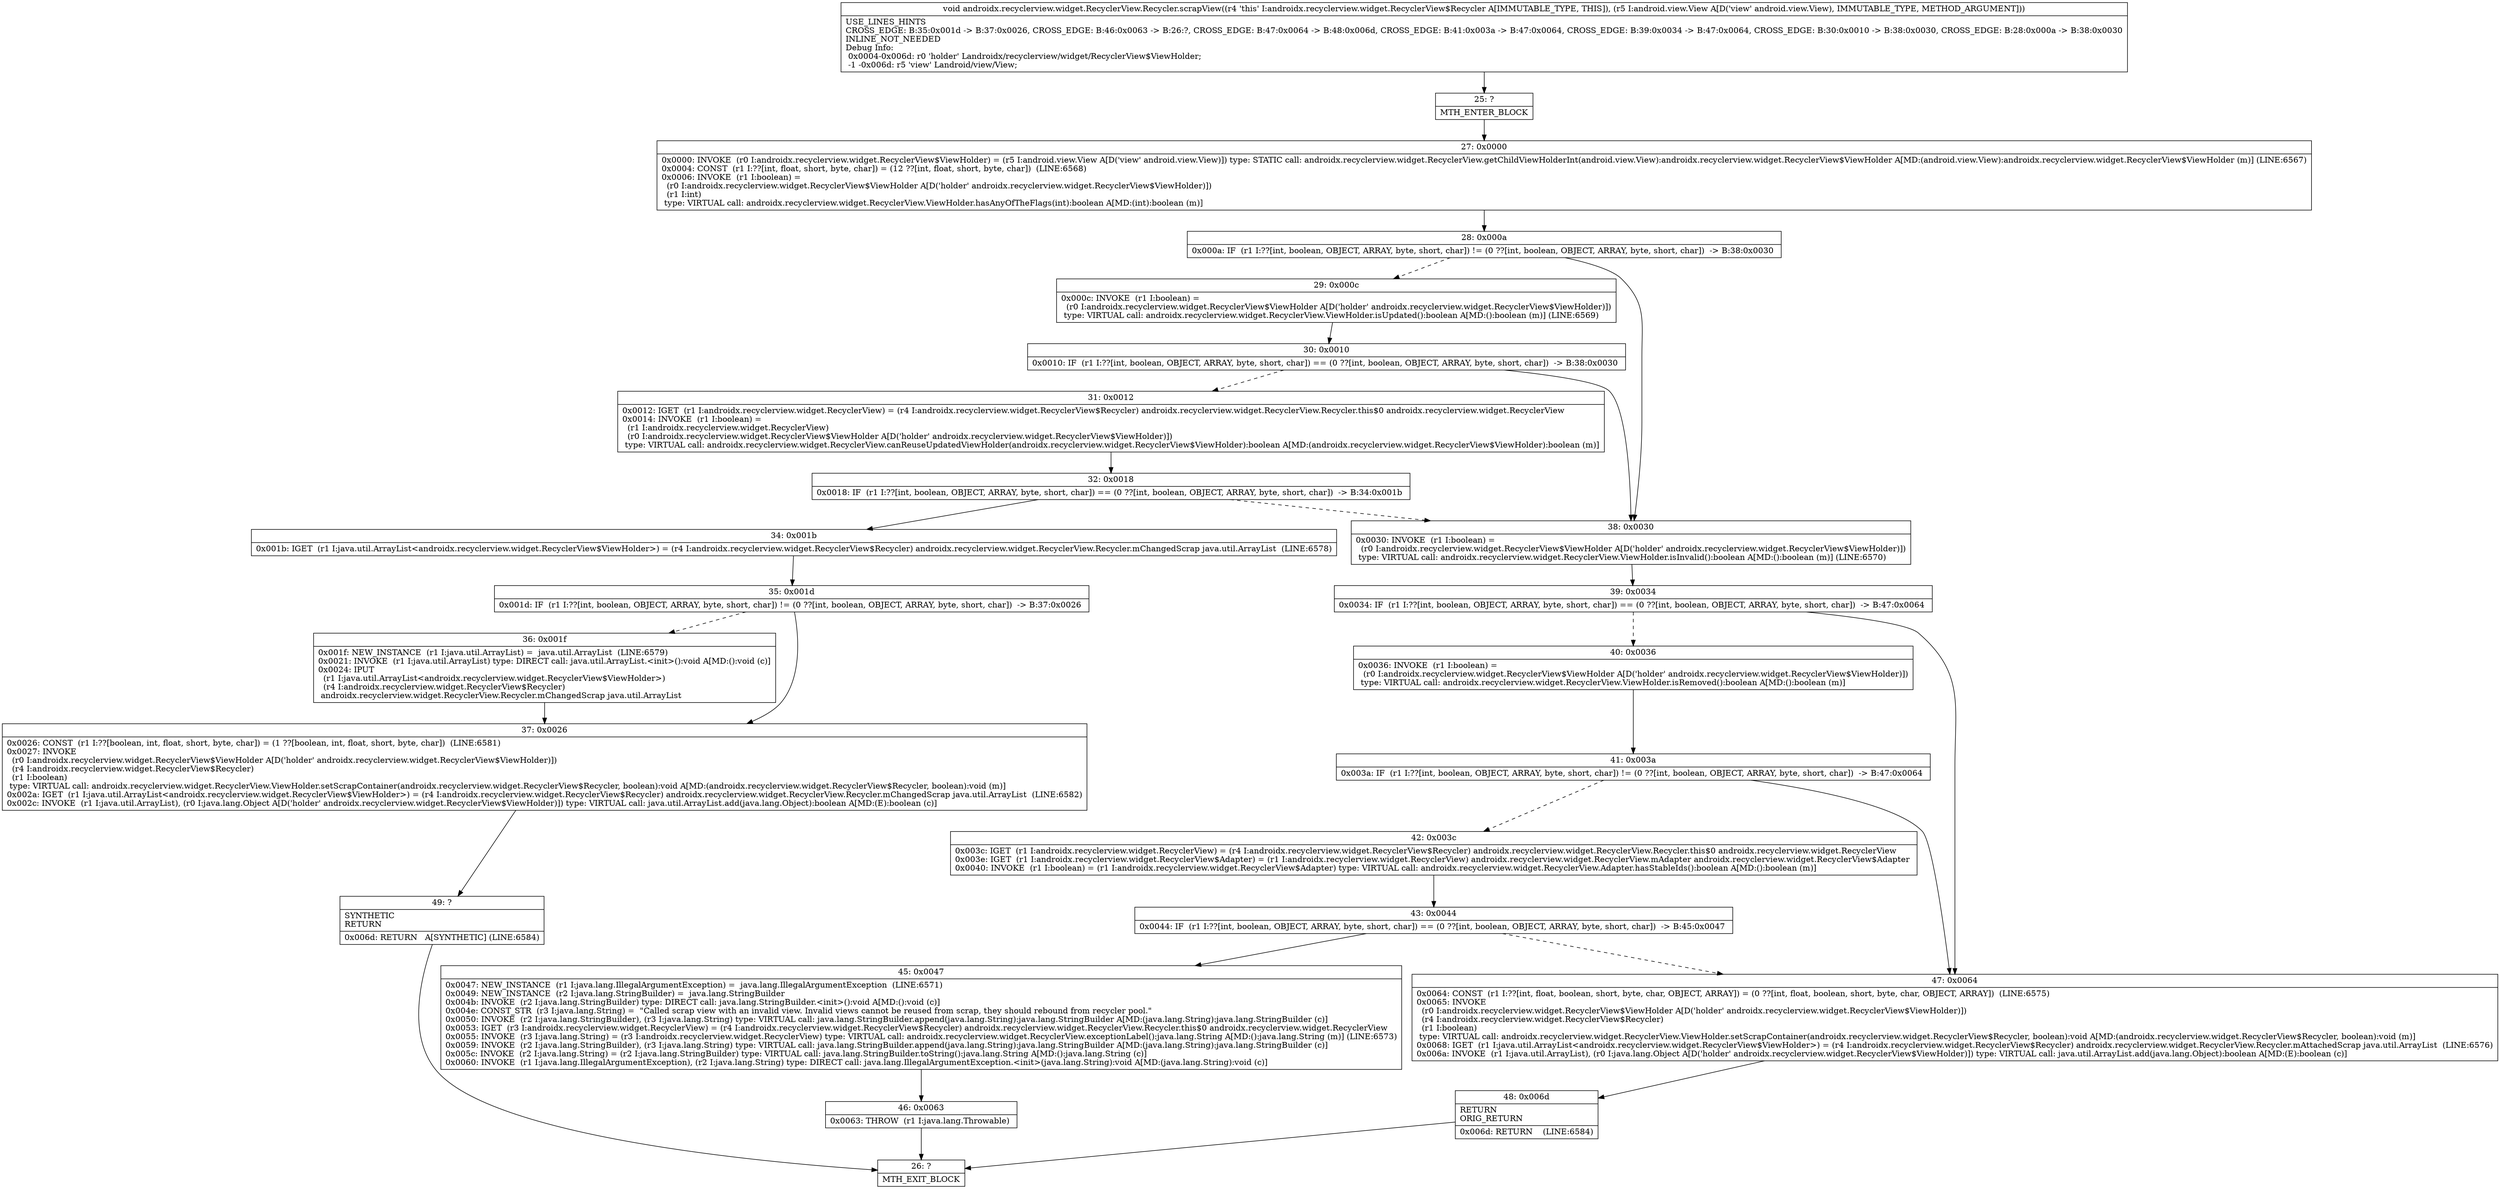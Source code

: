 digraph "CFG forandroidx.recyclerview.widget.RecyclerView.Recycler.scrapView(Landroid\/view\/View;)V" {
Node_25 [shape=record,label="{25\:\ ?|MTH_ENTER_BLOCK\l}"];
Node_27 [shape=record,label="{27\:\ 0x0000|0x0000: INVOKE  (r0 I:androidx.recyclerview.widget.RecyclerView$ViewHolder) = (r5 I:android.view.View A[D('view' android.view.View)]) type: STATIC call: androidx.recyclerview.widget.RecyclerView.getChildViewHolderInt(android.view.View):androidx.recyclerview.widget.RecyclerView$ViewHolder A[MD:(android.view.View):androidx.recyclerview.widget.RecyclerView$ViewHolder (m)] (LINE:6567)\l0x0004: CONST  (r1 I:??[int, float, short, byte, char]) = (12 ??[int, float, short, byte, char])  (LINE:6568)\l0x0006: INVOKE  (r1 I:boolean) = \l  (r0 I:androidx.recyclerview.widget.RecyclerView$ViewHolder A[D('holder' androidx.recyclerview.widget.RecyclerView$ViewHolder)])\l  (r1 I:int)\l type: VIRTUAL call: androidx.recyclerview.widget.RecyclerView.ViewHolder.hasAnyOfTheFlags(int):boolean A[MD:(int):boolean (m)]\l}"];
Node_28 [shape=record,label="{28\:\ 0x000a|0x000a: IF  (r1 I:??[int, boolean, OBJECT, ARRAY, byte, short, char]) != (0 ??[int, boolean, OBJECT, ARRAY, byte, short, char])  \-\> B:38:0x0030 \l}"];
Node_29 [shape=record,label="{29\:\ 0x000c|0x000c: INVOKE  (r1 I:boolean) = \l  (r0 I:androidx.recyclerview.widget.RecyclerView$ViewHolder A[D('holder' androidx.recyclerview.widget.RecyclerView$ViewHolder)])\l type: VIRTUAL call: androidx.recyclerview.widget.RecyclerView.ViewHolder.isUpdated():boolean A[MD:():boolean (m)] (LINE:6569)\l}"];
Node_30 [shape=record,label="{30\:\ 0x0010|0x0010: IF  (r1 I:??[int, boolean, OBJECT, ARRAY, byte, short, char]) == (0 ??[int, boolean, OBJECT, ARRAY, byte, short, char])  \-\> B:38:0x0030 \l}"];
Node_31 [shape=record,label="{31\:\ 0x0012|0x0012: IGET  (r1 I:androidx.recyclerview.widget.RecyclerView) = (r4 I:androidx.recyclerview.widget.RecyclerView$Recycler) androidx.recyclerview.widget.RecyclerView.Recycler.this$0 androidx.recyclerview.widget.RecyclerView \l0x0014: INVOKE  (r1 I:boolean) = \l  (r1 I:androidx.recyclerview.widget.RecyclerView)\l  (r0 I:androidx.recyclerview.widget.RecyclerView$ViewHolder A[D('holder' androidx.recyclerview.widget.RecyclerView$ViewHolder)])\l type: VIRTUAL call: androidx.recyclerview.widget.RecyclerView.canReuseUpdatedViewHolder(androidx.recyclerview.widget.RecyclerView$ViewHolder):boolean A[MD:(androidx.recyclerview.widget.RecyclerView$ViewHolder):boolean (m)]\l}"];
Node_32 [shape=record,label="{32\:\ 0x0018|0x0018: IF  (r1 I:??[int, boolean, OBJECT, ARRAY, byte, short, char]) == (0 ??[int, boolean, OBJECT, ARRAY, byte, short, char])  \-\> B:34:0x001b \l}"];
Node_34 [shape=record,label="{34\:\ 0x001b|0x001b: IGET  (r1 I:java.util.ArrayList\<androidx.recyclerview.widget.RecyclerView$ViewHolder\>) = (r4 I:androidx.recyclerview.widget.RecyclerView$Recycler) androidx.recyclerview.widget.RecyclerView.Recycler.mChangedScrap java.util.ArrayList  (LINE:6578)\l}"];
Node_35 [shape=record,label="{35\:\ 0x001d|0x001d: IF  (r1 I:??[int, boolean, OBJECT, ARRAY, byte, short, char]) != (0 ??[int, boolean, OBJECT, ARRAY, byte, short, char])  \-\> B:37:0x0026 \l}"];
Node_36 [shape=record,label="{36\:\ 0x001f|0x001f: NEW_INSTANCE  (r1 I:java.util.ArrayList) =  java.util.ArrayList  (LINE:6579)\l0x0021: INVOKE  (r1 I:java.util.ArrayList) type: DIRECT call: java.util.ArrayList.\<init\>():void A[MD:():void (c)]\l0x0024: IPUT  \l  (r1 I:java.util.ArrayList\<androidx.recyclerview.widget.RecyclerView$ViewHolder\>)\l  (r4 I:androidx.recyclerview.widget.RecyclerView$Recycler)\l androidx.recyclerview.widget.RecyclerView.Recycler.mChangedScrap java.util.ArrayList \l}"];
Node_37 [shape=record,label="{37\:\ 0x0026|0x0026: CONST  (r1 I:??[boolean, int, float, short, byte, char]) = (1 ??[boolean, int, float, short, byte, char])  (LINE:6581)\l0x0027: INVOKE  \l  (r0 I:androidx.recyclerview.widget.RecyclerView$ViewHolder A[D('holder' androidx.recyclerview.widget.RecyclerView$ViewHolder)])\l  (r4 I:androidx.recyclerview.widget.RecyclerView$Recycler)\l  (r1 I:boolean)\l type: VIRTUAL call: androidx.recyclerview.widget.RecyclerView.ViewHolder.setScrapContainer(androidx.recyclerview.widget.RecyclerView$Recycler, boolean):void A[MD:(androidx.recyclerview.widget.RecyclerView$Recycler, boolean):void (m)]\l0x002a: IGET  (r1 I:java.util.ArrayList\<androidx.recyclerview.widget.RecyclerView$ViewHolder\>) = (r4 I:androidx.recyclerview.widget.RecyclerView$Recycler) androidx.recyclerview.widget.RecyclerView.Recycler.mChangedScrap java.util.ArrayList  (LINE:6582)\l0x002c: INVOKE  (r1 I:java.util.ArrayList), (r0 I:java.lang.Object A[D('holder' androidx.recyclerview.widget.RecyclerView$ViewHolder)]) type: VIRTUAL call: java.util.ArrayList.add(java.lang.Object):boolean A[MD:(E):boolean (c)]\l}"];
Node_49 [shape=record,label="{49\:\ ?|SYNTHETIC\lRETURN\l|0x006d: RETURN   A[SYNTHETIC] (LINE:6584)\l}"];
Node_26 [shape=record,label="{26\:\ ?|MTH_EXIT_BLOCK\l}"];
Node_38 [shape=record,label="{38\:\ 0x0030|0x0030: INVOKE  (r1 I:boolean) = \l  (r0 I:androidx.recyclerview.widget.RecyclerView$ViewHolder A[D('holder' androidx.recyclerview.widget.RecyclerView$ViewHolder)])\l type: VIRTUAL call: androidx.recyclerview.widget.RecyclerView.ViewHolder.isInvalid():boolean A[MD:():boolean (m)] (LINE:6570)\l}"];
Node_39 [shape=record,label="{39\:\ 0x0034|0x0034: IF  (r1 I:??[int, boolean, OBJECT, ARRAY, byte, short, char]) == (0 ??[int, boolean, OBJECT, ARRAY, byte, short, char])  \-\> B:47:0x0064 \l}"];
Node_40 [shape=record,label="{40\:\ 0x0036|0x0036: INVOKE  (r1 I:boolean) = \l  (r0 I:androidx.recyclerview.widget.RecyclerView$ViewHolder A[D('holder' androidx.recyclerview.widget.RecyclerView$ViewHolder)])\l type: VIRTUAL call: androidx.recyclerview.widget.RecyclerView.ViewHolder.isRemoved():boolean A[MD:():boolean (m)]\l}"];
Node_41 [shape=record,label="{41\:\ 0x003a|0x003a: IF  (r1 I:??[int, boolean, OBJECT, ARRAY, byte, short, char]) != (0 ??[int, boolean, OBJECT, ARRAY, byte, short, char])  \-\> B:47:0x0064 \l}"];
Node_42 [shape=record,label="{42\:\ 0x003c|0x003c: IGET  (r1 I:androidx.recyclerview.widget.RecyclerView) = (r4 I:androidx.recyclerview.widget.RecyclerView$Recycler) androidx.recyclerview.widget.RecyclerView.Recycler.this$0 androidx.recyclerview.widget.RecyclerView \l0x003e: IGET  (r1 I:androidx.recyclerview.widget.RecyclerView$Adapter) = (r1 I:androidx.recyclerview.widget.RecyclerView) androidx.recyclerview.widget.RecyclerView.mAdapter androidx.recyclerview.widget.RecyclerView$Adapter \l0x0040: INVOKE  (r1 I:boolean) = (r1 I:androidx.recyclerview.widget.RecyclerView$Adapter) type: VIRTUAL call: androidx.recyclerview.widget.RecyclerView.Adapter.hasStableIds():boolean A[MD:():boolean (m)]\l}"];
Node_43 [shape=record,label="{43\:\ 0x0044|0x0044: IF  (r1 I:??[int, boolean, OBJECT, ARRAY, byte, short, char]) == (0 ??[int, boolean, OBJECT, ARRAY, byte, short, char])  \-\> B:45:0x0047 \l}"];
Node_45 [shape=record,label="{45\:\ 0x0047|0x0047: NEW_INSTANCE  (r1 I:java.lang.IllegalArgumentException) =  java.lang.IllegalArgumentException  (LINE:6571)\l0x0049: NEW_INSTANCE  (r2 I:java.lang.StringBuilder) =  java.lang.StringBuilder \l0x004b: INVOKE  (r2 I:java.lang.StringBuilder) type: DIRECT call: java.lang.StringBuilder.\<init\>():void A[MD:():void (c)]\l0x004e: CONST_STR  (r3 I:java.lang.String) =  \"Called scrap view with an invalid view. Invalid views cannot be reused from scrap, they should rebound from recycler pool.\" \l0x0050: INVOKE  (r2 I:java.lang.StringBuilder), (r3 I:java.lang.String) type: VIRTUAL call: java.lang.StringBuilder.append(java.lang.String):java.lang.StringBuilder A[MD:(java.lang.String):java.lang.StringBuilder (c)]\l0x0053: IGET  (r3 I:androidx.recyclerview.widget.RecyclerView) = (r4 I:androidx.recyclerview.widget.RecyclerView$Recycler) androidx.recyclerview.widget.RecyclerView.Recycler.this$0 androidx.recyclerview.widget.RecyclerView \l0x0055: INVOKE  (r3 I:java.lang.String) = (r3 I:androidx.recyclerview.widget.RecyclerView) type: VIRTUAL call: androidx.recyclerview.widget.RecyclerView.exceptionLabel():java.lang.String A[MD:():java.lang.String (m)] (LINE:6573)\l0x0059: INVOKE  (r2 I:java.lang.StringBuilder), (r3 I:java.lang.String) type: VIRTUAL call: java.lang.StringBuilder.append(java.lang.String):java.lang.StringBuilder A[MD:(java.lang.String):java.lang.StringBuilder (c)]\l0x005c: INVOKE  (r2 I:java.lang.String) = (r2 I:java.lang.StringBuilder) type: VIRTUAL call: java.lang.StringBuilder.toString():java.lang.String A[MD:():java.lang.String (c)]\l0x0060: INVOKE  (r1 I:java.lang.IllegalArgumentException), (r2 I:java.lang.String) type: DIRECT call: java.lang.IllegalArgumentException.\<init\>(java.lang.String):void A[MD:(java.lang.String):void (c)]\l}"];
Node_46 [shape=record,label="{46\:\ 0x0063|0x0063: THROW  (r1 I:java.lang.Throwable) \l}"];
Node_47 [shape=record,label="{47\:\ 0x0064|0x0064: CONST  (r1 I:??[int, float, boolean, short, byte, char, OBJECT, ARRAY]) = (0 ??[int, float, boolean, short, byte, char, OBJECT, ARRAY])  (LINE:6575)\l0x0065: INVOKE  \l  (r0 I:androidx.recyclerview.widget.RecyclerView$ViewHolder A[D('holder' androidx.recyclerview.widget.RecyclerView$ViewHolder)])\l  (r4 I:androidx.recyclerview.widget.RecyclerView$Recycler)\l  (r1 I:boolean)\l type: VIRTUAL call: androidx.recyclerview.widget.RecyclerView.ViewHolder.setScrapContainer(androidx.recyclerview.widget.RecyclerView$Recycler, boolean):void A[MD:(androidx.recyclerview.widget.RecyclerView$Recycler, boolean):void (m)]\l0x0068: IGET  (r1 I:java.util.ArrayList\<androidx.recyclerview.widget.RecyclerView$ViewHolder\>) = (r4 I:androidx.recyclerview.widget.RecyclerView$Recycler) androidx.recyclerview.widget.RecyclerView.Recycler.mAttachedScrap java.util.ArrayList  (LINE:6576)\l0x006a: INVOKE  (r1 I:java.util.ArrayList), (r0 I:java.lang.Object A[D('holder' androidx.recyclerview.widget.RecyclerView$ViewHolder)]) type: VIRTUAL call: java.util.ArrayList.add(java.lang.Object):boolean A[MD:(E):boolean (c)]\l}"];
Node_48 [shape=record,label="{48\:\ 0x006d|RETURN\lORIG_RETURN\l|0x006d: RETURN    (LINE:6584)\l}"];
MethodNode[shape=record,label="{void androidx.recyclerview.widget.RecyclerView.Recycler.scrapView((r4 'this' I:androidx.recyclerview.widget.RecyclerView$Recycler A[IMMUTABLE_TYPE, THIS]), (r5 I:android.view.View A[D('view' android.view.View), IMMUTABLE_TYPE, METHOD_ARGUMENT]))  | USE_LINES_HINTS\lCROSS_EDGE: B:35:0x001d \-\> B:37:0x0026, CROSS_EDGE: B:46:0x0063 \-\> B:26:?, CROSS_EDGE: B:47:0x0064 \-\> B:48:0x006d, CROSS_EDGE: B:41:0x003a \-\> B:47:0x0064, CROSS_EDGE: B:39:0x0034 \-\> B:47:0x0064, CROSS_EDGE: B:30:0x0010 \-\> B:38:0x0030, CROSS_EDGE: B:28:0x000a \-\> B:38:0x0030\lINLINE_NOT_NEEDED\lDebug Info:\l  0x0004\-0x006d: r0 'holder' Landroidx\/recyclerview\/widget\/RecyclerView$ViewHolder;\l  \-1 \-0x006d: r5 'view' Landroid\/view\/View;\l}"];
MethodNode -> Node_25;Node_25 -> Node_27;
Node_27 -> Node_28;
Node_28 -> Node_29[style=dashed];
Node_28 -> Node_38;
Node_29 -> Node_30;
Node_30 -> Node_31[style=dashed];
Node_30 -> Node_38;
Node_31 -> Node_32;
Node_32 -> Node_34;
Node_32 -> Node_38[style=dashed];
Node_34 -> Node_35;
Node_35 -> Node_36[style=dashed];
Node_35 -> Node_37;
Node_36 -> Node_37;
Node_37 -> Node_49;
Node_49 -> Node_26;
Node_38 -> Node_39;
Node_39 -> Node_40[style=dashed];
Node_39 -> Node_47;
Node_40 -> Node_41;
Node_41 -> Node_42[style=dashed];
Node_41 -> Node_47;
Node_42 -> Node_43;
Node_43 -> Node_45;
Node_43 -> Node_47[style=dashed];
Node_45 -> Node_46;
Node_46 -> Node_26;
Node_47 -> Node_48;
Node_48 -> Node_26;
}

